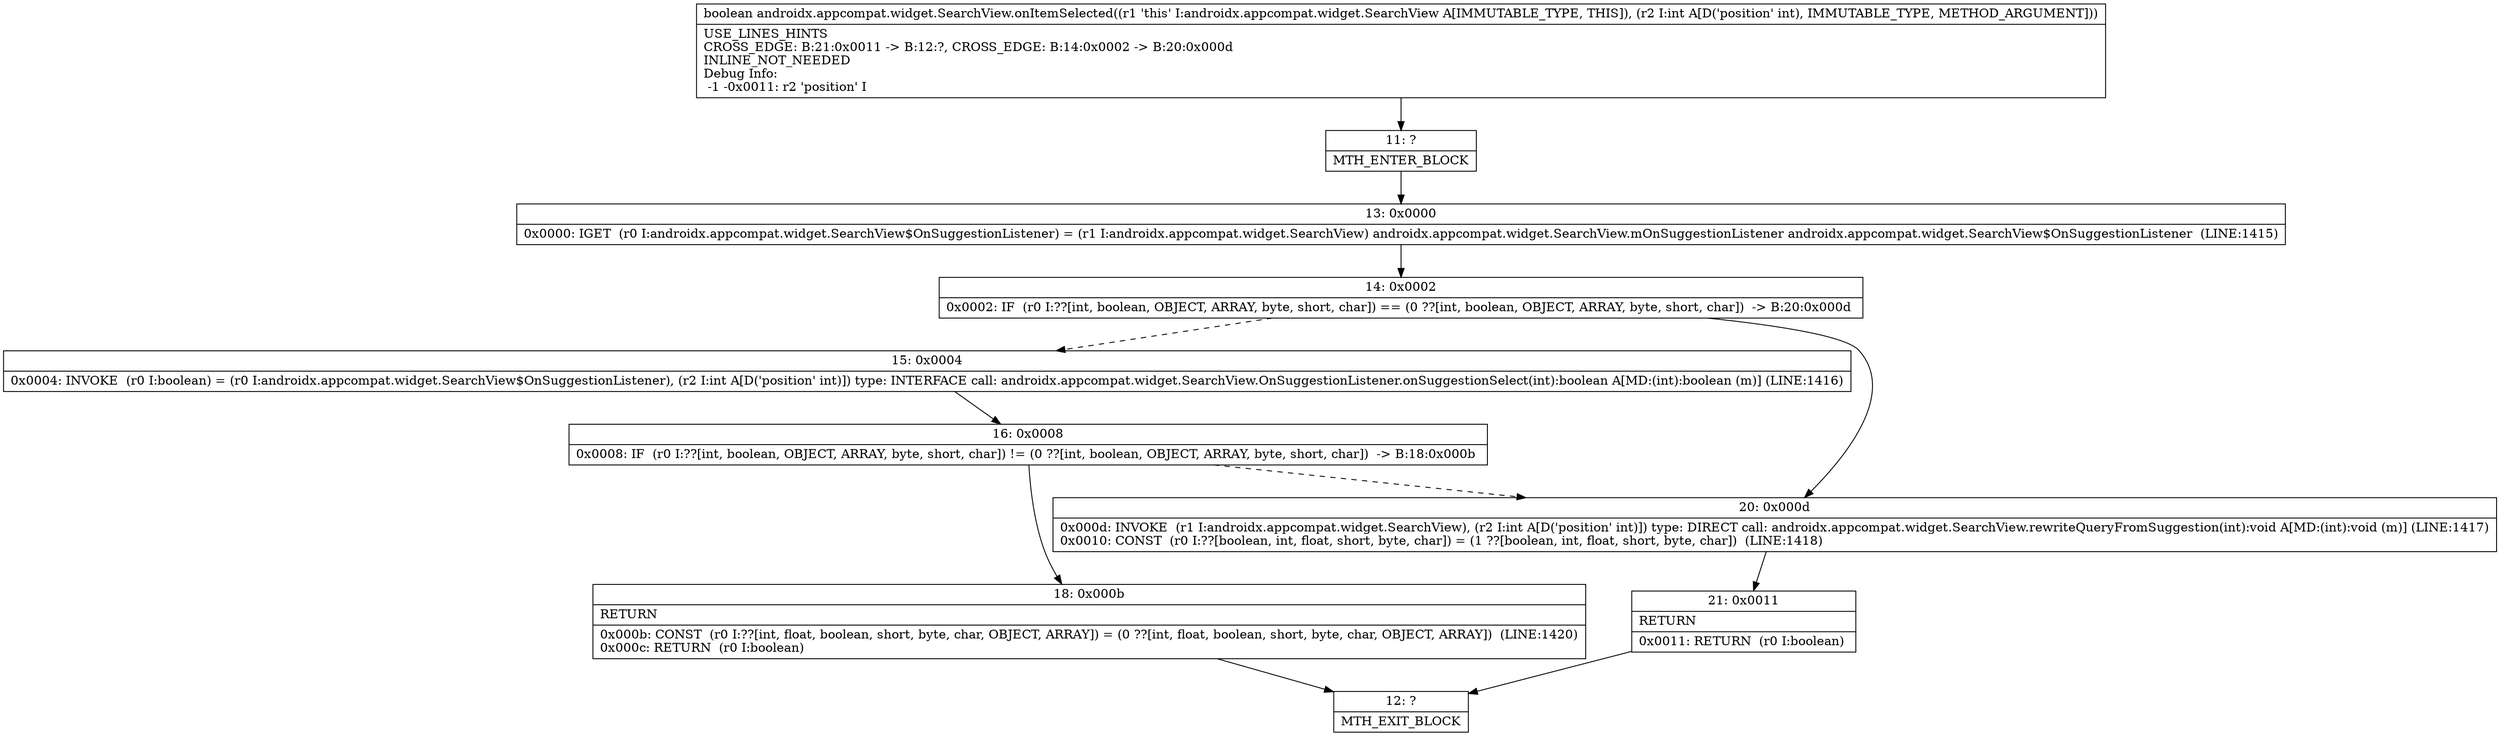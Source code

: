 digraph "CFG forandroidx.appcompat.widget.SearchView.onItemSelected(I)Z" {
Node_11 [shape=record,label="{11\:\ ?|MTH_ENTER_BLOCK\l}"];
Node_13 [shape=record,label="{13\:\ 0x0000|0x0000: IGET  (r0 I:androidx.appcompat.widget.SearchView$OnSuggestionListener) = (r1 I:androidx.appcompat.widget.SearchView) androidx.appcompat.widget.SearchView.mOnSuggestionListener androidx.appcompat.widget.SearchView$OnSuggestionListener  (LINE:1415)\l}"];
Node_14 [shape=record,label="{14\:\ 0x0002|0x0002: IF  (r0 I:??[int, boolean, OBJECT, ARRAY, byte, short, char]) == (0 ??[int, boolean, OBJECT, ARRAY, byte, short, char])  \-\> B:20:0x000d \l}"];
Node_15 [shape=record,label="{15\:\ 0x0004|0x0004: INVOKE  (r0 I:boolean) = (r0 I:androidx.appcompat.widget.SearchView$OnSuggestionListener), (r2 I:int A[D('position' int)]) type: INTERFACE call: androidx.appcompat.widget.SearchView.OnSuggestionListener.onSuggestionSelect(int):boolean A[MD:(int):boolean (m)] (LINE:1416)\l}"];
Node_16 [shape=record,label="{16\:\ 0x0008|0x0008: IF  (r0 I:??[int, boolean, OBJECT, ARRAY, byte, short, char]) != (0 ??[int, boolean, OBJECT, ARRAY, byte, short, char])  \-\> B:18:0x000b \l}"];
Node_18 [shape=record,label="{18\:\ 0x000b|RETURN\l|0x000b: CONST  (r0 I:??[int, float, boolean, short, byte, char, OBJECT, ARRAY]) = (0 ??[int, float, boolean, short, byte, char, OBJECT, ARRAY])  (LINE:1420)\l0x000c: RETURN  (r0 I:boolean) \l}"];
Node_12 [shape=record,label="{12\:\ ?|MTH_EXIT_BLOCK\l}"];
Node_20 [shape=record,label="{20\:\ 0x000d|0x000d: INVOKE  (r1 I:androidx.appcompat.widget.SearchView), (r2 I:int A[D('position' int)]) type: DIRECT call: androidx.appcompat.widget.SearchView.rewriteQueryFromSuggestion(int):void A[MD:(int):void (m)] (LINE:1417)\l0x0010: CONST  (r0 I:??[boolean, int, float, short, byte, char]) = (1 ??[boolean, int, float, short, byte, char])  (LINE:1418)\l}"];
Node_21 [shape=record,label="{21\:\ 0x0011|RETURN\l|0x0011: RETURN  (r0 I:boolean) \l}"];
MethodNode[shape=record,label="{boolean androidx.appcompat.widget.SearchView.onItemSelected((r1 'this' I:androidx.appcompat.widget.SearchView A[IMMUTABLE_TYPE, THIS]), (r2 I:int A[D('position' int), IMMUTABLE_TYPE, METHOD_ARGUMENT]))  | USE_LINES_HINTS\lCROSS_EDGE: B:21:0x0011 \-\> B:12:?, CROSS_EDGE: B:14:0x0002 \-\> B:20:0x000d\lINLINE_NOT_NEEDED\lDebug Info:\l  \-1 \-0x0011: r2 'position' I\l}"];
MethodNode -> Node_11;Node_11 -> Node_13;
Node_13 -> Node_14;
Node_14 -> Node_15[style=dashed];
Node_14 -> Node_20;
Node_15 -> Node_16;
Node_16 -> Node_18;
Node_16 -> Node_20[style=dashed];
Node_18 -> Node_12;
Node_20 -> Node_21;
Node_21 -> Node_12;
}

